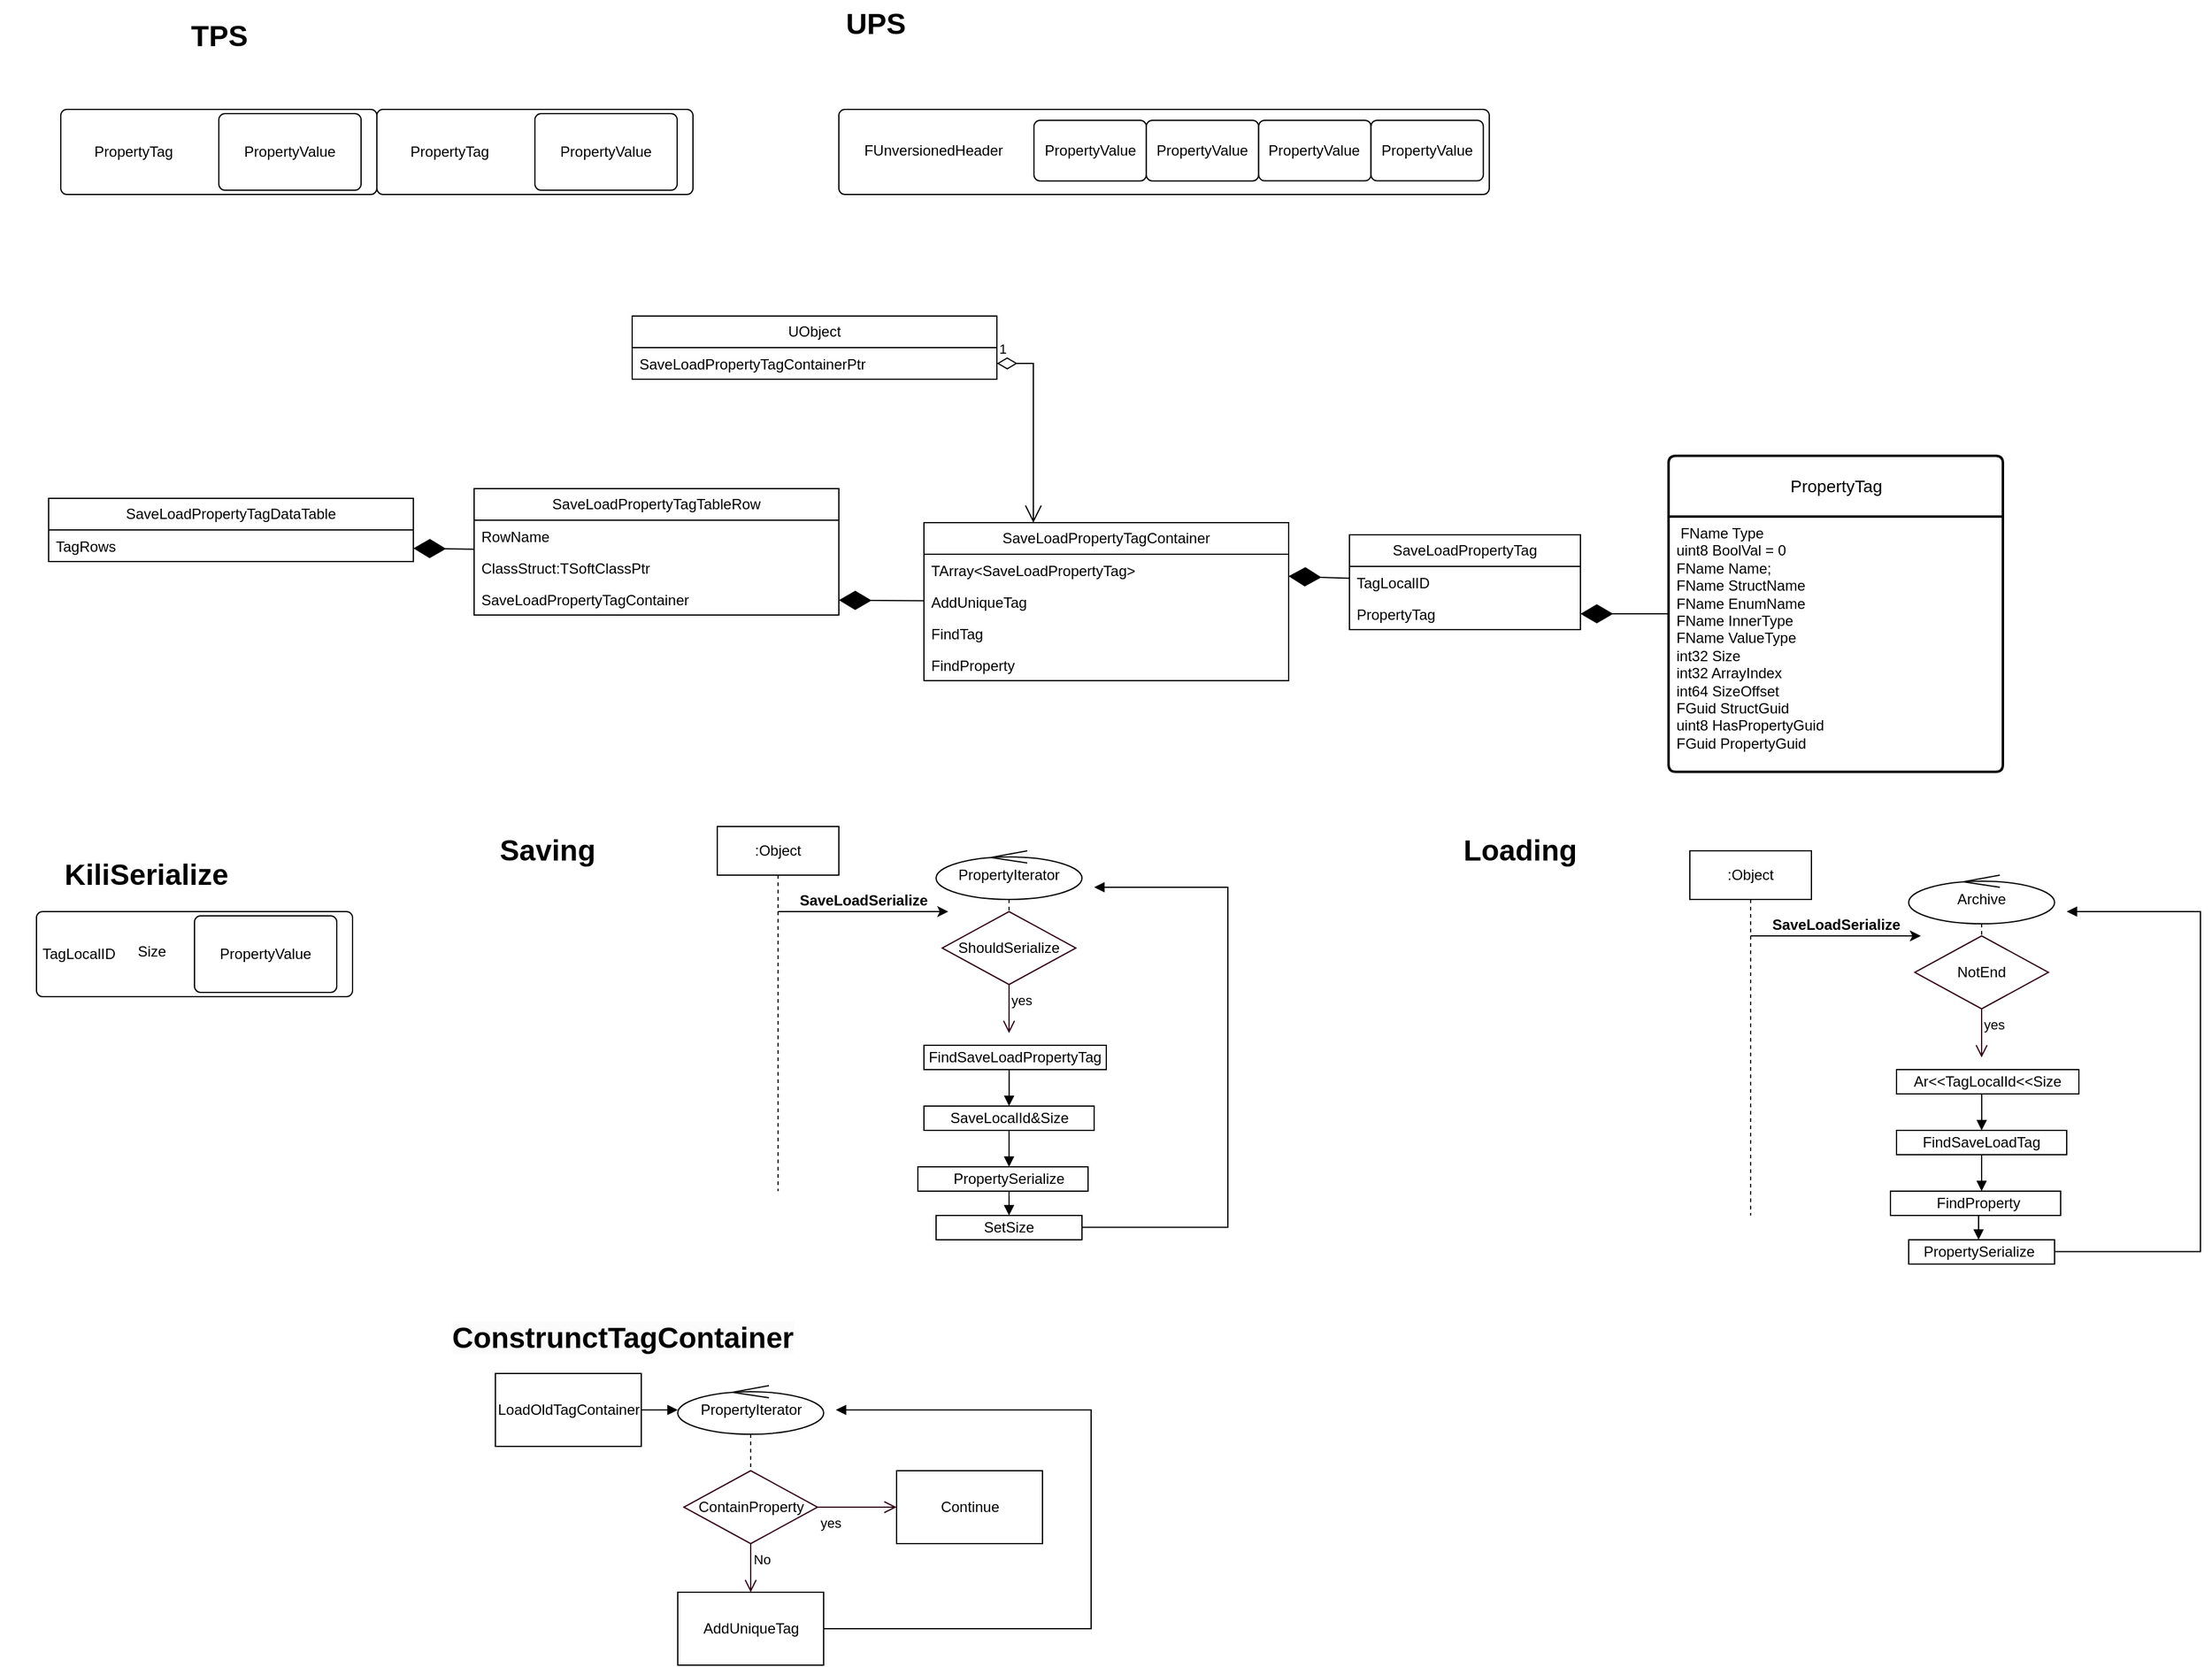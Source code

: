 <mxfile version="21.1.1" type="github">
  <diagram name="第 1 页" id="_707NUr_EEWpwsgA2Oic">
    <mxGraphModel dx="1728" dy="937" grid="1" gridSize="10" guides="1" tooltips="1" connect="1" arrows="1" fold="1" page="1" pageScale="1" pageWidth="300000" pageHeight="300000" math="0" shadow="0">
      <root>
        <mxCell id="0" />
        <mxCell id="1" parent="0" />
        <mxCell id="e5rsON1Ld-tONtPhFwlM-112" value="" style="rounded=0;whiteSpace=wrap;html=1;" vertex="1" parent="1">
          <mxGeometry x="765" y="990" width="140" height="20" as="geometry" />
        </mxCell>
        <mxCell id="e5rsON1Ld-tONtPhFwlM-111" value="" style="rounded=0;whiteSpace=wrap;html=1;" vertex="1" parent="1">
          <mxGeometry x="770" y="940" width="140" height="20" as="geometry" />
        </mxCell>
        <mxCell id="e5rsON1Ld-tONtPhFwlM-1" value="TPS" style="text;strokeColor=none;fillColor=none;html=1;fontSize=24;fontStyle=1;verticalAlign=middle;align=center;" vertex="1" parent="1">
          <mxGeometry x="140" y="40" width="100" height="40" as="geometry" />
        </mxCell>
        <mxCell id="e5rsON1Ld-tONtPhFwlM-2" value="UPS" style="text;strokeColor=none;fillColor=none;html=1;fontSize=24;fontStyle=1;verticalAlign=middle;align=center;" vertex="1" parent="1">
          <mxGeometry x="680" y="30" width="100" height="40" as="geometry" />
        </mxCell>
        <mxCell id="e5rsON1Ld-tONtPhFwlM-3" value="" style="rounded=1;absoluteArcSize=1;html=1;arcSize=10;" vertex="1" parent="1">
          <mxGeometry x="60" y="120" width="260" height="70" as="geometry" />
        </mxCell>
        <mxCell id="e5rsON1Ld-tONtPhFwlM-4" value="PropertyTag" style="html=1;shape=mxgraph.er.anchor;whiteSpace=wrap;" vertex="1" parent="e5rsON1Ld-tONtPhFwlM-3">
          <mxGeometry width="120" height="70" as="geometry" />
        </mxCell>
        <mxCell id="e5rsON1Ld-tONtPhFwlM-5" value="PropertyValue" style="rounded=1;absoluteArcSize=1;html=1;arcSize=10;whiteSpace=wrap;points=[];strokeColor=inherit;fillColor=inherit;" vertex="1" parent="e5rsON1Ld-tONtPhFwlM-3">
          <mxGeometry x="130" y="3.5" width="117" height="63.0" as="geometry" />
        </mxCell>
        <mxCell id="e5rsON1Ld-tONtPhFwlM-6" value="" style="rounded=1;absoluteArcSize=1;html=1;arcSize=10;" vertex="1" parent="1">
          <mxGeometry x="700" y="120" width="535" height="70" as="geometry" />
        </mxCell>
        <mxCell id="e5rsON1Ld-tONtPhFwlM-7" value="FUnversionedHeader" style="html=1;shape=mxgraph.er.anchor;whiteSpace=wrap;" vertex="1" parent="e5rsON1Ld-tONtPhFwlM-6">
          <mxGeometry width="155.636" height="67.74" as="geometry" />
        </mxCell>
        <mxCell id="e5rsON1Ld-tONtPhFwlM-8" value="PropertyValue" style="rounded=1;absoluteArcSize=1;html=1;arcSize=10;whiteSpace=wrap;points=[];strokeColor=inherit;fillColor=inherit;" vertex="1" parent="e5rsON1Ld-tONtPhFwlM-6">
          <mxGeometry x="160.5" y="9.034" width="92.409" height="49.838" as="geometry" />
        </mxCell>
        <mxCell id="e5rsON1Ld-tONtPhFwlM-21" value="PropertyValue" style="rounded=1;absoluteArcSize=1;html=1;arcSize=10;whiteSpace=wrap;points=[];strokeColor=inherit;fillColor=inherit;" vertex="1" parent="e5rsON1Ld-tONtPhFwlM-6">
          <mxGeometry x="252.909" y="9.034" width="92.409" height="49.838" as="geometry" />
        </mxCell>
        <mxCell id="e5rsON1Ld-tONtPhFwlM-22" value="PropertyValue" style="rounded=1;absoluteArcSize=1;html=1;arcSize=10;whiteSpace=wrap;points=[];strokeColor=inherit;fillColor=inherit;" vertex="1" parent="e5rsON1Ld-tONtPhFwlM-6">
          <mxGeometry x="345.318" y="8.951" width="92.409" height="49.838" as="geometry" />
        </mxCell>
        <mxCell id="e5rsON1Ld-tONtPhFwlM-23" value="PropertyValue" style="rounded=1;absoluteArcSize=1;html=1;arcSize=10;whiteSpace=wrap;points=[];strokeColor=inherit;fillColor=inherit;" vertex="1" parent="e5rsON1Ld-tONtPhFwlM-6">
          <mxGeometry x="437.727" y="8.951" width="92.409" height="49.838" as="geometry" />
        </mxCell>
        <mxCell id="e5rsON1Ld-tONtPhFwlM-10" value="" style="rounded=1;absoluteArcSize=1;html=1;arcSize=10;" vertex="1" parent="1">
          <mxGeometry x="320" y="120" width="260" height="70" as="geometry" />
        </mxCell>
        <mxCell id="e5rsON1Ld-tONtPhFwlM-11" value="PropertyTag" style="html=1;shape=mxgraph.er.anchor;whiteSpace=wrap;" vertex="1" parent="e5rsON1Ld-tONtPhFwlM-10">
          <mxGeometry width="120" height="70" as="geometry" />
        </mxCell>
        <mxCell id="e5rsON1Ld-tONtPhFwlM-12" value="PropertyValue" style="rounded=1;absoluteArcSize=1;html=1;arcSize=10;whiteSpace=wrap;points=[];strokeColor=inherit;fillColor=inherit;" vertex="1" parent="e5rsON1Ld-tONtPhFwlM-10">
          <mxGeometry x="130" y="3.5" width="117" height="63.0" as="geometry" />
        </mxCell>
        <mxCell id="e5rsON1Ld-tONtPhFwlM-24" value="KiliSerialize" style="text;strokeColor=none;fillColor=none;html=1;fontSize=24;fontStyle=1;verticalAlign=middle;align=center;" vertex="1" parent="1">
          <mxGeometry x="10" y="730" width="240" height="40" as="geometry" />
        </mxCell>
        <mxCell id="e5rsON1Ld-tONtPhFwlM-25" value="" style="rounded=1;absoluteArcSize=1;html=1;arcSize=10;" vertex="1" parent="1">
          <mxGeometry x="40" y="780" width="260" height="70" as="geometry" />
        </mxCell>
        <mxCell id="e5rsON1Ld-tONtPhFwlM-26" value="TagLocalID" style="html=1;shape=mxgraph.er.anchor;whiteSpace=wrap;" vertex="1" parent="e5rsON1Ld-tONtPhFwlM-25">
          <mxGeometry width="70" height="70" as="geometry" />
        </mxCell>
        <mxCell id="e5rsON1Ld-tONtPhFwlM-27" value="PropertyValue" style="rounded=1;absoluteArcSize=1;html=1;arcSize=10;whiteSpace=wrap;points=[];strokeColor=inherit;fillColor=inherit;" vertex="1" parent="e5rsON1Ld-tONtPhFwlM-25">
          <mxGeometry x="130" y="3.5" width="117" height="63.0" as="geometry" />
        </mxCell>
        <mxCell id="e5rsON1Ld-tONtPhFwlM-168" value="Size" style="html=1;shape=mxgraph.er.anchor;whiteSpace=wrap;" vertex="1" parent="e5rsON1Ld-tONtPhFwlM-25">
          <mxGeometry x="60" width="70" height="66.5" as="geometry" />
        </mxCell>
        <mxCell id="e5rsON1Ld-tONtPhFwlM-41" value="PropertyTag" style="swimlane;childLayout=stackLayout;horizontal=1;startSize=50;horizontalStack=0;rounded=1;fontSize=14;fontStyle=0;strokeWidth=2;resizeParent=0;resizeLast=1;shadow=0;dashed=0;align=center;arcSize=4;whiteSpace=wrap;html=1;" vertex="1" parent="1">
          <mxGeometry x="1382.5" y="405" width="275" height="260" as="geometry" />
        </mxCell>
        <mxCell id="e5rsON1Ld-tONtPhFwlM-42" value="&amp;nbsp;FName	Type&lt;br&gt;	uint8	BoolVal&amp;nbsp;=&amp;nbsp;0&lt;br&gt;	FName	Name;		&lt;br&gt;	FName	StructName&lt;br&gt;	FName	EnumName&lt;br&gt;	FName	InnerType&lt;br&gt;	FName	ValueType&lt;br&gt;	int32	Size&lt;br&gt;	int32	ArrayIndex&lt;br&gt;	int64	SizeOffset&lt;br&gt;	FGuid	StructGuid&lt;br&gt;	uint8	HasPropertyGuid&lt;br&gt;	FGuid	PropertyGuid" style="align=left;strokeColor=none;fillColor=none;spacingLeft=4;fontSize=12;verticalAlign=top;resizable=0;rotatable=0;part=1;html=1;" vertex="1" parent="e5rsON1Ld-tONtPhFwlM-41">
          <mxGeometry y="50" width="275" height="210" as="geometry" />
        </mxCell>
        <mxCell id="e5rsON1Ld-tONtPhFwlM-43" value="SaveLoadPropertyTagContainer" style="swimlane;fontStyle=0;childLayout=stackLayout;horizontal=1;startSize=26;fillColor=none;horizontalStack=0;resizeParent=1;resizeParentMax=0;resizeLast=0;collapsible=1;marginBottom=0;whiteSpace=wrap;html=1;" vertex="1" parent="1">
          <mxGeometry x="770" y="460" width="300" height="130" as="geometry" />
        </mxCell>
        <mxCell id="e5rsON1Ld-tONtPhFwlM-44" value="TArray&amp;lt;SaveLoadPropertyTag&amp;gt;" style="text;strokeColor=none;fillColor=none;align=left;verticalAlign=top;spacingLeft=4;spacingRight=4;overflow=hidden;rotatable=0;points=[[0,0.5],[1,0.5]];portConstraint=eastwest;whiteSpace=wrap;html=1;" vertex="1" parent="e5rsON1Ld-tONtPhFwlM-43">
          <mxGeometry y="26" width="300" height="26" as="geometry" />
        </mxCell>
        <mxCell id="e5rsON1Ld-tONtPhFwlM-45" value="AddUniqueTag" style="text;strokeColor=none;fillColor=none;align=left;verticalAlign=top;spacingLeft=4;spacingRight=4;overflow=hidden;rotatable=0;points=[[0,0.5],[1,0.5]];portConstraint=eastwest;whiteSpace=wrap;html=1;" vertex="1" parent="e5rsON1Ld-tONtPhFwlM-43">
          <mxGeometry y="52" width="300" height="26" as="geometry" />
        </mxCell>
        <mxCell id="e5rsON1Ld-tONtPhFwlM-46" value="FindTag" style="text;strokeColor=none;fillColor=none;align=left;verticalAlign=top;spacingLeft=4;spacingRight=4;overflow=hidden;rotatable=0;points=[[0,0.5],[1,0.5]];portConstraint=eastwest;whiteSpace=wrap;html=1;" vertex="1" parent="e5rsON1Ld-tONtPhFwlM-43">
          <mxGeometry y="78" width="300" height="26" as="geometry" />
        </mxCell>
        <mxCell id="e5rsON1Ld-tONtPhFwlM-56" value="FindProperty" style="text;strokeColor=none;fillColor=none;align=left;verticalAlign=top;spacingLeft=4;spacingRight=4;overflow=hidden;rotatable=0;points=[[0,0.5],[1,0.5]];portConstraint=eastwest;whiteSpace=wrap;html=1;" vertex="1" parent="e5rsON1Ld-tONtPhFwlM-43">
          <mxGeometry y="104" width="300" height="26" as="geometry" />
        </mxCell>
        <mxCell id="e5rsON1Ld-tONtPhFwlM-47" value="SaveLoadPropertyTag" style="swimlane;fontStyle=0;childLayout=stackLayout;horizontal=1;startSize=26;fillColor=none;horizontalStack=0;resizeParent=1;resizeParentMax=0;resizeLast=0;collapsible=1;marginBottom=0;whiteSpace=wrap;html=1;" vertex="1" parent="1">
          <mxGeometry x="1120" y="470" width="190" height="78" as="geometry" />
        </mxCell>
        <mxCell id="e5rsON1Ld-tONtPhFwlM-48" value="TagLocalID" style="text;strokeColor=none;fillColor=none;align=left;verticalAlign=top;spacingLeft=4;spacingRight=4;overflow=hidden;rotatable=0;points=[[0,0.5],[1,0.5]];portConstraint=eastwest;whiteSpace=wrap;html=1;" vertex="1" parent="e5rsON1Ld-tONtPhFwlM-47">
          <mxGeometry y="26" width="190" height="26" as="geometry" />
        </mxCell>
        <mxCell id="e5rsON1Ld-tONtPhFwlM-49" value="PropertyTag" style="text;strokeColor=none;fillColor=none;align=left;verticalAlign=top;spacingLeft=4;spacingRight=4;overflow=hidden;rotatable=0;points=[[0,0.5],[1,0.5]];portConstraint=eastwest;whiteSpace=wrap;html=1;" vertex="1" parent="e5rsON1Ld-tONtPhFwlM-47">
          <mxGeometry y="52" width="190" height="26" as="geometry" />
        </mxCell>
        <mxCell id="e5rsON1Ld-tONtPhFwlM-74" value="" style="endArrow=diamondThin;endFill=1;endSize=24;html=1;rounded=0;entryX=1;entryY=0.5;entryDx=0;entryDy=0;" edge="1" parent="1" source="e5rsON1Ld-tONtPhFwlM-41" target="e5rsON1Ld-tONtPhFwlM-49">
          <mxGeometry width="160" relative="1" as="geometry">
            <mxPoint x="750" y="80" as="sourcePoint" />
            <mxPoint x="910" y="80" as="targetPoint" />
          </mxGeometry>
        </mxCell>
        <mxCell id="e5rsON1Ld-tONtPhFwlM-75" value="" style="endArrow=diamondThin;endFill=1;endSize=24;html=1;rounded=0;" edge="1" parent="1" source="e5rsON1Ld-tONtPhFwlM-47" target="e5rsON1Ld-tONtPhFwlM-44">
          <mxGeometry width="160" relative="1" as="geometry">
            <mxPoint x="1170" y="520" as="sourcePoint" />
            <mxPoint x="1050" y="508" as="targetPoint" />
          </mxGeometry>
        </mxCell>
        <mxCell id="e5rsON1Ld-tONtPhFwlM-76" value="Saving" style="text;strokeColor=none;fillColor=none;html=1;fontSize=24;fontStyle=1;verticalAlign=middle;align=center;" vertex="1" parent="1">
          <mxGeometry x="340" y="710" width="240" height="40" as="geometry" />
        </mxCell>
        <mxCell id="e5rsON1Ld-tONtPhFwlM-77" value="Loading" style="text;strokeColor=none;fillColor=none;html=1;fontSize=24;fontStyle=1;verticalAlign=middle;align=center;" vertex="1" parent="1">
          <mxGeometry x="1140" y="710" width="240" height="40" as="geometry" />
        </mxCell>
        <mxCell id="e5rsON1Ld-tONtPhFwlM-81" value="" style="edgeStyle=elbowEdgeStyle;rounded=0;orthogonalLoop=1;jettySize=auto;html=1;elbow=vertical;curved=0;" edge="1" parent="1" source="e5rsON1Ld-tONtPhFwlM-79">
          <mxGeometry relative="1" as="geometry">
            <mxPoint x="790" y="780" as="targetPoint" />
          </mxGeometry>
        </mxCell>
        <mxCell id="e5rsON1Ld-tONtPhFwlM-79" value=":Object" style="shape=umlLifeline;perimeter=lifelinePerimeter;whiteSpace=wrap;html=1;container=1;dropTarget=0;collapsible=0;recursiveResize=0;outlineConnect=0;portConstraint=eastwest;newEdgeStyle={&quot;edgeStyle&quot;:&quot;elbowEdgeStyle&quot;,&quot;elbow&quot;:&quot;vertical&quot;,&quot;curved&quot;:0,&quot;rounded&quot;:0};" vertex="1" parent="1">
          <mxGeometry x="600" y="710" width="100" height="300" as="geometry" />
        </mxCell>
        <mxCell id="e5rsON1Ld-tONtPhFwlM-82" value="SaveLoadSerialize" style="text;align=center;fontStyle=1;verticalAlign=middle;spacingLeft=3;spacingRight=3;strokeColor=none;rotatable=0;points=[[0,0.5],[1,0.5]];portConstraint=eastwest;html=1;" vertex="1" parent="1">
          <mxGeometry x="680" y="758" width="80" height="26" as="geometry" />
        </mxCell>
        <mxCell id="e5rsON1Ld-tONtPhFwlM-84" value="PropertyIterator" style="shape=umlLifeline;perimeter=lifelinePerimeter;whiteSpace=wrap;html=1;container=1;dropTarget=0;collapsible=0;recursiveResize=0;outlineConnect=0;portConstraint=eastwest;newEdgeStyle={&quot;edgeStyle&quot;:&quot;elbowEdgeStyle&quot;,&quot;elbow&quot;:&quot;vertical&quot;,&quot;curved&quot;:0,&quot;rounded&quot;:0};participant=umlControl;" vertex="1" parent="1">
          <mxGeometry x="780" y="730" width="120" height="110" as="geometry" />
        </mxCell>
        <mxCell id="e5rsON1Ld-tONtPhFwlM-87" value="ShouldSerialize" style="rhombus;whiteSpace=wrap;html=1;fontColor=#000000;fillColor=#FFFFFF;strokeColor=#33001A;" vertex="1" parent="1">
          <mxGeometry x="785" y="780" width="110" height="60" as="geometry" />
        </mxCell>
        <mxCell id="e5rsON1Ld-tONtPhFwlM-89" value="yes" style="edgeStyle=orthogonalEdgeStyle;html=1;align=left;verticalAlign=top;endArrow=open;endSize=8;strokeColor=#33001A;rounded=0;exitX=0.5;exitY=1;exitDx=0;exitDy=0;" edge="1" source="e5rsON1Ld-tONtPhFwlM-87" parent="1">
          <mxGeometry x="-1" relative="1" as="geometry">
            <mxPoint x="840" y="880" as="targetPoint" />
            <Array as="points" />
          </mxGeometry>
        </mxCell>
        <mxCell id="e5rsON1Ld-tONtPhFwlM-101" value="SaveLocalId&amp;amp;Size" style="text;html=1;strokeColor=none;fillColor=none;align=center;verticalAlign=middle;whiteSpace=wrap;rounded=0;" vertex="1" parent="1">
          <mxGeometry x="772.5" y="940" width="135" height="20" as="geometry" />
        </mxCell>
        <mxCell id="e5rsON1Ld-tONtPhFwlM-102" value="PropertySerialize" style="text;html=1;strokeColor=none;fillColor=none;align=center;verticalAlign=middle;whiteSpace=wrap;rounded=0;" vertex="1" parent="1">
          <mxGeometry x="770" y="990" width="140" height="20" as="geometry" />
        </mxCell>
        <mxCell id="e5rsON1Ld-tONtPhFwlM-103" value="" style="endArrow=block;endFill=1;html=1;edgeStyle=orthogonalEdgeStyle;align=left;verticalAlign=top;rounded=0;exitX=0.462;exitY=0.25;exitDx=0;exitDy=0;exitPerimeter=0;" edge="1" parent="1" source="e5rsON1Ld-tONtPhFwlM-100" target="e5rsON1Ld-tONtPhFwlM-101">
          <mxGeometry x="-1" relative="1" as="geometry">
            <mxPoint x="770" y="1080" as="sourcePoint" />
            <mxPoint x="930" y="1080" as="targetPoint" />
          </mxGeometry>
        </mxCell>
        <mxCell id="e5rsON1Ld-tONtPhFwlM-105" value="" style="endArrow=block;endFill=1;html=1;edgeStyle=orthogonalEdgeStyle;align=left;verticalAlign=top;rounded=0;" edge="1" parent="1">
          <mxGeometry x="-1" relative="1" as="geometry">
            <mxPoint x="900" y="1039.76" as="sourcePoint" />
            <mxPoint x="910" y="760" as="targetPoint" />
            <Array as="points">
              <mxPoint x="1020" y="1040" />
            </Array>
          </mxGeometry>
        </mxCell>
        <mxCell id="e5rsON1Ld-tONtPhFwlM-109" value="" style="endArrow=block;endFill=1;html=1;edgeStyle=orthogonalEdgeStyle;align=left;verticalAlign=top;rounded=0;" edge="1" parent="1" target="e5rsON1Ld-tONtPhFwlM-112">
          <mxGeometry x="-1" relative="1" as="geometry">
            <mxPoint x="840" y="960" as="sourcePoint" />
            <mxPoint x="980" y="1120" as="targetPoint" />
            <Array as="points">
              <mxPoint x="840" y="980" />
              <mxPoint x="840" y="980" />
            </Array>
          </mxGeometry>
        </mxCell>
        <mxCell id="e5rsON1Ld-tONtPhFwlM-110" value="" style="rounded=0;whiteSpace=wrap;html=1;" vertex="1" parent="1">
          <mxGeometry x="770" y="890" width="150" height="20" as="geometry" />
        </mxCell>
        <mxCell id="e5rsON1Ld-tONtPhFwlM-100" value="FindSaveLoadPropertyTag" style="text;html=1;strokeColor=none;fillColor=none;align=center;verticalAlign=middle;whiteSpace=wrap;rounded=0;" vertex="1" parent="1">
          <mxGeometry x="780" y="880" width="130" height="40" as="geometry" />
        </mxCell>
        <mxCell id="e5rsON1Ld-tONtPhFwlM-115" value="" style="rounded=0;whiteSpace=wrap;html=1;" vertex="1" parent="1">
          <mxGeometry x="780" y="1030" width="120" height="20" as="geometry" />
        </mxCell>
        <mxCell id="e5rsON1Ld-tONtPhFwlM-117" value="SetSize" style="text;html=1;strokeColor=none;fillColor=none;align=center;verticalAlign=middle;whiteSpace=wrap;rounded=0;" vertex="1" parent="1">
          <mxGeometry x="810" y="1030" width="60" height="20" as="geometry" />
        </mxCell>
        <mxCell id="e5rsON1Ld-tONtPhFwlM-135" value="" style="rounded=0;whiteSpace=wrap;html=1;" vertex="1" parent="1">
          <mxGeometry x="1565" y="1010" width="140" height="20" as="geometry" />
        </mxCell>
        <mxCell id="e5rsON1Ld-tONtPhFwlM-136" value="" style="rounded=0;whiteSpace=wrap;html=1;" vertex="1" parent="1">
          <mxGeometry x="1570" y="960" width="140" height="20" as="geometry" />
        </mxCell>
        <mxCell id="e5rsON1Ld-tONtPhFwlM-137" value="" style="edgeStyle=elbowEdgeStyle;rounded=0;orthogonalLoop=1;jettySize=auto;html=1;elbow=vertical;curved=0;" edge="1" parent="1" source="e5rsON1Ld-tONtPhFwlM-138">
          <mxGeometry relative="1" as="geometry">
            <mxPoint x="1590" y="800" as="targetPoint" />
          </mxGeometry>
        </mxCell>
        <mxCell id="e5rsON1Ld-tONtPhFwlM-138" value=":Object" style="shape=umlLifeline;perimeter=lifelinePerimeter;whiteSpace=wrap;html=1;container=1;dropTarget=0;collapsible=0;recursiveResize=0;outlineConnect=0;portConstraint=eastwest;newEdgeStyle={&quot;edgeStyle&quot;:&quot;elbowEdgeStyle&quot;,&quot;elbow&quot;:&quot;vertical&quot;,&quot;curved&quot;:0,&quot;rounded&quot;:0};" vertex="1" parent="1">
          <mxGeometry x="1400" y="730" width="100" height="300" as="geometry" />
        </mxCell>
        <mxCell id="e5rsON1Ld-tONtPhFwlM-139" value="SaveLoadSerialize" style="text;align=center;fontStyle=1;verticalAlign=middle;spacingLeft=3;spacingRight=3;strokeColor=none;rotatable=0;points=[[0,0.5],[1,0.5]];portConstraint=eastwest;html=1;" vertex="1" parent="1">
          <mxGeometry x="1480" y="778" width="80" height="26" as="geometry" />
        </mxCell>
        <mxCell id="e5rsON1Ld-tONtPhFwlM-140" value="Archive" style="shape=umlLifeline;perimeter=lifelinePerimeter;whiteSpace=wrap;html=1;container=1;dropTarget=0;collapsible=0;recursiveResize=0;outlineConnect=0;portConstraint=eastwest;newEdgeStyle={&quot;edgeStyle&quot;:&quot;elbowEdgeStyle&quot;,&quot;elbow&quot;:&quot;vertical&quot;,&quot;curved&quot;:0,&quot;rounded&quot;:0};participant=umlControl;" vertex="1" parent="1">
          <mxGeometry x="1580" y="750" width="120" height="120" as="geometry" />
        </mxCell>
        <mxCell id="e5rsON1Ld-tONtPhFwlM-141" value="NotEnd" style="rhombus;whiteSpace=wrap;html=1;fontColor=#000000;fillColor=#FFFFFF;strokeColor=#33001A;" vertex="1" parent="1">
          <mxGeometry x="1585" y="800" width="110" height="60" as="geometry" />
        </mxCell>
        <mxCell id="e5rsON1Ld-tONtPhFwlM-142" value="yes" style="edgeStyle=orthogonalEdgeStyle;html=1;align=left;verticalAlign=top;endArrow=open;endSize=8;strokeColor=#33001A;rounded=0;exitX=0.5;exitY=1;exitDx=0;exitDy=0;" edge="1" parent="1" source="e5rsON1Ld-tONtPhFwlM-141">
          <mxGeometry x="-1" relative="1" as="geometry">
            <mxPoint x="1640" y="900" as="targetPoint" />
            <Array as="points" />
          </mxGeometry>
        </mxCell>
        <mxCell id="e5rsON1Ld-tONtPhFwlM-143" value="FindSaveLoadTag" style="text;html=1;strokeColor=none;fillColor=none;align=center;verticalAlign=middle;whiteSpace=wrap;rounded=0;" vertex="1" parent="1">
          <mxGeometry x="1570" y="960" width="140" height="20" as="geometry" />
        </mxCell>
        <mxCell id="e5rsON1Ld-tONtPhFwlM-144" value="FindProperty" style="text;html=1;strokeColor=none;fillColor=none;align=center;verticalAlign=middle;whiteSpace=wrap;rounded=0;" vertex="1" parent="1">
          <mxGeometry x="1565" y="1010" width="145" height="20" as="geometry" />
        </mxCell>
        <mxCell id="e5rsON1Ld-tONtPhFwlM-145" value="" style="endArrow=block;endFill=1;html=1;edgeStyle=orthogonalEdgeStyle;align=left;verticalAlign=top;rounded=0;exitX=0.462;exitY=0.25;exitDx=0;exitDy=0;exitPerimeter=0;" edge="1" parent="1" source="e5rsON1Ld-tONtPhFwlM-149" target="e5rsON1Ld-tONtPhFwlM-143">
          <mxGeometry x="-1" relative="1" as="geometry">
            <mxPoint x="1570" y="1100" as="sourcePoint" />
            <mxPoint x="1730" y="1100" as="targetPoint" />
          </mxGeometry>
        </mxCell>
        <mxCell id="e5rsON1Ld-tONtPhFwlM-146" value="" style="endArrow=block;endFill=1;html=1;edgeStyle=orthogonalEdgeStyle;align=left;verticalAlign=top;rounded=0;" edge="1" parent="1">
          <mxGeometry x="-1" relative="1" as="geometry">
            <mxPoint x="1700" y="1059.76" as="sourcePoint" />
            <mxPoint x="1710" y="780" as="targetPoint" />
            <Array as="points">
              <mxPoint x="1820" y="1060" />
            </Array>
          </mxGeometry>
        </mxCell>
        <mxCell id="e5rsON1Ld-tONtPhFwlM-147" value="" style="endArrow=block;endFill=1;html=1;edgeStyle=orthogonalEdgeStyle;align=left;verticalAlign=top;rounded=0;" edge="1" parent="1" source="e5rsON1Ld-tONtPhFwlM-143" target="e5rsON1Ld-tONtPhFwlM-144">
          <mxGeometry x="-1" relative="1" as="geometry">
            <mxPoint x="1620" y="1140" as="sourcePoint" />
            <mxPoint x="1780" y="1140" as="targetPoint" />
            <Array as="points">
              <mxPoint x="1640" y="1010" />
              <mxPoint x="1640" y="1010" />
            </Array>
          </mxGeometry>
        </mxCell>
        <mxCell id="e5rsON1Ld-tONtPhFwlM-148" value="" style="rounded=0;whiteSpace=wrap;html=1;" vertex="1" parent="1">
          <mxGeometry x="1570" y="910" width="150" height="20" as="geometry" />
        </mxCell>
        <mxCell id="e5rsON1Ld-tONtPhFwlM-149" value="Ar&amp;lt;&amp;lt;TagLocalId&amp;lt;&amp;lt;Size" style="text;html=1;strokeColor=none;fillColor=none;align=center;verticalAlign=middle;whiteSpace=wrap;rounded=0;" vertex="1" parent="1">
          <mxGeometry x="1580" y="900" width="130" height="40" as="geometry" />
        </mxCell>
        <mxCell id="e5rsON1Ld-tONtPhFwlM-150" value="" style="rounded=0;whiteSpace=wrap;html=1;" vertex="1" parent="1">
          <mxGeometry x="1580" y="1050" width="120" height="20" as="geometry" />
        </mxCell>
        <mxCell id="e5rsON1Ld-tONtPhFwlM-151" value="PropertySerialize" style="text;html=1;strokeColor=none;fillColor=none;align=center;verticalAlign=middle;whiteSpace=wrap;rounded=0;" vertex="1" parent="1">
          <mxGeometry x="1577.5" y="1050" width="120" height="20" as="geometry" />
        </mxCell>
        <mxCell id="e5rsON1Ld-tONtPhFwlM-152" value="" style="endArrow=block;endFill=1;html=1;edgeStyle=orthogonalEdgeStyle;align=left;verticalAlign=top;rounded=0;" edge="1" parent="1" source="e5rsON1Ld-tONtPhFwlM-102" target="e5rsON1Ld-tONtPhFwlM-117">
          <mxGeometry x="-1" relative="1" as="geometry">
            <mxPoint x="850" y="970" as="sourcePoint" />
            <mxPoint x="850" y="1000" as="targetPoint" />
            <Array as="points" />
          </mxGeometry>
        </mxCell>
        <mxCell id="e5rsON1Ld-tONtPhFwlM-153" value="" style="endArrow=block;endFill=1;html=1;edgeStyle=orthogonalEdgeStyle;align=left;verticalAlign=top;rounded=0;" edge="1" parent="1" source="e5rsON1Ld-tONtPhFwlM-144" target="e5rsON1Ld-tONtPhFwlM-151">
          <mxGeometry x="-1" relative="1" as="geometry">
            <mxPoint x="1650" y="990" as="sourcePoint" />
            <mxPoint x="1650" y="1020" as="targetPoint" />
            <Array as="points" />
          </mxGeometry>
        </mxCell>
        <mxCell id="e5rsON1Ld-tONtPhFwlM-154" value="&lt;span style=&quot;color: rgb(0, 0, 0); font-family: Helvetica; font-size: 24px; font-style: normal; font-variant-ligatures: normal; font-variant-caps: normal; font-weight: 700; letter-spacing: normal; orphans: 2; text-align: center; text-indent: 0px; text-transform: none; widows: 2; word-spacing: 0px; -webkit-text-stroke-width: 0px; background-color: rgb(251, 251, 251); text-decoration-thickness: initial; text-decoration-style: initial; text-decoration-color: initial; float: none; display: inline !important;&quot;&gt;ConstrunctTagContainer&lt;/span&gt;" style="text;whiteSpace=wrap;html=1;" vertex="1" parent="1">
          <mxGeometry x="380" y="1110" width="310" height="50" as="geometry" />
        </mxCell>
        <UserObject label="LoadOldTagContainer" treeRoot="1" id="e5rsON1Ld-tONtPhFwlM-155">
          <mxCell style="whiteSpace=wrap;html=1;align=center;treeFolding=1;treeMoving=1;newEdgeStyle={&quot;edgeStyle&quot;:&quot;elbowEdgeStyle&quot;,&quot;startArrow&quot;:&quot;none&quot;,&quot;endArrow&quot;:&quot;none&quot;};" vertex="1" parent="1">
            <mxGeometry x="417.5" y="1160" width="120" height="60" as="geometry" />
          </mxCell>
        </UserObject>
        <mxCell id="e5rsON1Ld-tONtPhFwlM-156" value="PropertyIterator" style="shape=umlLifeline;perimeter=lifelinePerimeter;whiteSpace=wrap;html=1;container=1;dropTarget=0;collapsible=0;recursiveResize=0;outlineConnect=0;portConstraint=eastwest;newEdgeStyle={&quot;edgeStyle&quot;:&quot;elbowEdgeStyle&quot;,&quot;elbow&quot;:&quot;vertical&quot;,&quot;curved&quot;:0,&quot;rounded&quot;:0};participant=umlControl;" vertex="1" parent="1">
          <mxGeometry x="567.5" y="1170" width="120" height="110" as="geometry" />
        </mxCell>
        <mxCell id="e5rsON1Ld-tONtPhFwlM-157" value="ContainProperty" style="rhombus;whiteSpace=wrap;html=1;fontColor=#000000;fillColor=#FFFFFF;strokeColor=#33001A;" vertex="1" parent="1">
          <mxGeometry x="572.5" y="1240" width="110" height="60" as="geometry" />
        </mxCell>
        <mxCell id="e5rsON1Ld-tONtPhFwlM-160" value="No" style="edgeStyle=orthogonalEdgeStyle;html=1;align=left;verticalAlign=top;endArrow=open;endSize=8;strokeColor=#33001A;rounded=0;" edge="1" parent="1" source="e5rsON1Ld-tONtPhFwlM-157">
          <mxGeometry x="-1" relative="1" as="geometry">
            <mxPoint x="627.5" y="1340" as="targetPoint" />
            <mxPoint x="847.5" y="750" as="sourcePoint" />
            <Array as="points" />
            <mxPoint as="offset" />
          </mxGeometry>
        </mxCell>
        <UserObject label="AddUniqueTag" treeRoot="1" id="e5rsON1Ld-tONtPhFwlM-161">
          <mxCell style="whiteSpace=wrap;html=1;align=center;treeFolding=1;treeMoving=1;newEdgeStyle={&quot;edgeStyle&quot;:&quot;elbowEdgeStyle&quot;,&quot;startArrow&quot;:&quot;none&quot;,&quot;endArrow&quot;:&quot;none&quot;};" vertex="1" parent="1">
            <mxGeometry x="567.5" y="1340" width="120" height="60" as="geometry" />
          </mxCell>
        </UserObject>
        <mxCell id="e5rsON1Ld-tONtPhFwlM-162" value="yes" style="edgeStyle=orthogonalEdgeStyle;html=1;align=left;verticalAlign=top;endArrow=open;endSize=8;strokeColor=#33001A;rounded=0;" edge="1" parent="1" source="e5rsON1Ld-tONtPhFwlM-157">
          <mxGeometry x="-1" relative="1" as="geometry">
            <mxPoint x="747.5" y="1270" as="targetPoint" />
            <mxPoint x="637.5" y="1310" as="sourcePoint" />
            <Array as="points" />
            <mxPoint as="offset" />
          </mxGeometry>
        </mxCell>
        <mxCell id="e5rsON1Ld-tONtPhFwlM-163" value="" style="endArrow=block;endFill=1;html=1;edgeStyle=orthogonalEdgeStyle;align=left;verticalAlign=top;rounded=0;exitX=1;exitY=0.5;exitDx=0;exitDy=0;" edge="1" parent="1" source="e5rsON1Ld-tONtPhFwlM-155">
          <mxGeometry x="-1" relative="1" as="geometry">
            <mxPoint x="527.5" y="1190" as="sourcePoint" />
            <mxPoint x="567.5" y="1190" as="targetPoint" />
          </mxGeometry>
        </mxCell>
        <UserObject label="Continue" treeRoot="1" id="e5rsON1Ld-tONtPhFwlM-165">
          <mxCell style="whiteSpace=wrap;html=1;align=center;treeFolding=1;treeMoving=1;newEdgeStyle={&quot;edgeStyle&quot;:&quot;elbowEdgeStyle&quot;,&quot;startArrow&quot;:&quot;none&quot;,&quot;endArrow&quot;:&quot;none&quot;};" vertex="1" parent="1">
            <mxGeometry x="747.5" y="1240" width="120" height="60" as="geometry" />
          </mxCell>
        </UserObject>
        <mxCell id="e5rsON1Ld-tONtPhFwlM-166" value="" style="endArrow=block;endFill=1;html=1;edgeStyle=orthogonalEdgeStyle;align=left;verticalAlign=top;rounded=0;" edge="1" parent="1">
          <mxGeometry x="-1" relative="1" as="geometry">
            <mxPoint x="687.5" y="1370" as="sourcePoint" />
            <mxPoint x="697.5" y="1190" as="targetPoint" />
            <Array as="points">
              <mxPoint x="907.5" y="1370" />
            </Array>
          </mxGeometry>
        </mxCell>
        <mxCell id="e5rsON1Ld-tONtPhFwlM-169" value="SaveLoadPropertyTagTableRow" style="swimlane;fontStyle=0;childLayout=stackLayout;horizontal=1;startSize=26;fillColor=none;horizontalStack=0;resizeParent=1;resizeParentMax=0;resizeLast=0;collapsible=1;marginBottom=0;whiteSpace=wrap;html=1;" vertex="1" parent="1">
          <mxGeometry x="400" y="432" width="300" height="104" as="geometry" />
        </mxCell>
        <mxCell id="e5rsON1Ld-tONtPhFwlM-170" value="RowName" style="text;strokeColor=none;fillColor=none;align=left;verticalAlign=top;spacingLeft=4;spacingRight=4;overflow=hidden;rotatable=0;points=[[0,0.5],[1,0.5]];portConstraint=eastwest;whiteSpace=wrap;html=1;" vertex="1" parent="e5rsON1Ld-tONtPhFwlM-169">
          <mxGeometry y="26" width="300" height="26" as="geometry" />
        </mxCell>
        <mxCell id="e5rsON1Ld-tONtPhFwlM-174" value="ClassStruct:TSoftClassPtr" style="text;strokeColor=none;fillColor=none;align=left;verticalAlign=top;spacingLeft=4;spacingRight=4;overflow=hidden;rotatable=0;points=[[0,0.5],[1,0.5]];portConstraint=eastwest;whiteSpace=wrap;html=1;" vertex="1" parent="e5rsON1Ld-tONtPhFwlM-169">
          <mxGeometry y="52" width="300" height="26" as="geometry" />
        </mxCell>
        <mxCell id="e5rsON1Ld-tONtPhFwlM-171" value="SaveLoadPropertyTagContainer" style="text;strokeColor=none;fillColor=none;align=left;verticalAlign=top;spacingLeft=4;spacingRight=4;overflow=hidden;rotatable=0;points=[[0,0.5],[1,0.5]];portConstraint=eastwest;whiteSpace=wrap;html=1;" vertex="1" parent="e5rsON1Ld-tONtPhFwlM-169">
          <mxGeometry y="78" width="300" height="26" as="geometry" />
        </mxCell>
        <mxCell id="e5rsON1Ld-tONtPhFwlM-175" value="SaveLoadPropertyTagDataTable" style="swimlane;fontStyle=0;childLayout=stackLayout;horizontal=1;startSize=26;fillColor=none;horizontalStack=0;resizeParent=1;resizeParentMax=0;resizeLast=0;collapsible=1;marginBottom=0;whiteSpace=wrap;html=1;" vertex="1" parent="1">
          <mxGeometry x="50" y="440" width="300" height="52" as="geometry" />
        </mxCell>
        <mxCell id="e5rsON1Ld-tONtPhFwlM-176" value="TagRows" style="text;strokeColor=none;fillColor=none;align=left;verticalAlign=top;spacingLeft=4;spacingRight=4;overflow=hidden;rotatable=0;points=[[0,0.5],[1,0.5]];portConstraint=eastwest;whiteSpace=wrap;html=1;" vertex="1" parent="e5rsON1Ld-tONtPhFwlM-175">
          <mxGeometry y="26" width="300" height="26" as="geometry" />
        </mxCell>
        <mxCell id="e5rsON1Ld-tONtPhFwlM-181" value="" style="endArrow=diamondThin;endFill=1;endSize=24;html=1;rounded=0;" edge="1" parent="1" source="e5rsON1Ld-tONtPhFwlM-43" target="e5rsON1Ld-tONtPhFwlM-171">
          <mxGeometry width="160" relative="1" as="geometry">
            <mxPoint x="750" y="482" as="sourcePoint" />
            <mxPoint x="700" y="480" as="targetPoint" />
          </mxGeometry>
        </mxCell>
        <mxCell id="e5rsON1Ld-tONtPhFwlM-182" value="" style="endArrow=diamondThin;endFill=1;endSize=24;html=1;rounded=0;" edge="1" parent="1" source="e5rsON1Ld-tONtPhFwlM-169" target="e5rsON1Ld-tONtPhFwlM-176">
          <mxGeometry width="160" relative="1" as="geometry">
            <mxPoint x="780" y="534" as="sourcePoint" />
            <mxPoint x="710" y="534" as="targetPoint" />
          </mxGeometry>
        </mxCell>
        <mxCell id="e5rsON1Ld-tONtPhFwlM-183" value="1" style="endArrow=open;html=1;endSize=12;startArrow=diamondThin;startSize=14;startFill=0;edgeStyle=orthogonalEdgeStyle;align=left;verticalAlign=bottom;rounded=0;" edge="1" parent="1" source="e5rsON1Ld-tONtPhFwlM-185" target="e5rsON1Ld-tONtPhFwlM-43">
          <mxGeometry x="-1" y="3" relative="1" as="geometry">
            <mxPoint x="340" y="325" as="sourcePoint" />
            <mxPoint x="510" y="300" as="targetPoint" />
            <Array as="points">
              <mxPoint x="860" y="329" />
            </Array>
          </mxGeometry>
        </mxCell>
        <mxCell id="e5rsON1Ld-tONtPhFwlM-184" value="UObject" style="swimlane;fontStyle=0;childLayout=stackLayout;horizontal=1;startSize=26;fillColor=none;horizontalStack=0;resizeParent=1;resizeParentMax=0;resizeLast=0;collapsible=1;marginBottom=0;whiteSpace=wrap;html=1;" vertex="1" parent="1">
          <mxGeometry x="530" y="290" width="300" height="52" as="geometry" />
        </mxCell>
        <mxCell id="e5rsON1Ld-tONtPhFwlM-185" value="SaveLoadPropertyTagContainerPtr" style="text;strokeColor=none;fillColor=none;align=left;verticalAlign=top;spacingLeft=4;spacingRight=4;overflow=hidden;rotatable=0;points=[[0,0.5],[1,0.5]];portConstraint=eastwest;whiteSpace=wrap;html=1;" vertex="1" parent="e5rsON1Ld-tONtPhFwlM-184">
          <mxGeometry y="26" width="300" height="26" as="geometry" />
        </mxCell>
      </root>
    </mxGraphModel>
  </diagram>
</mxfile>
